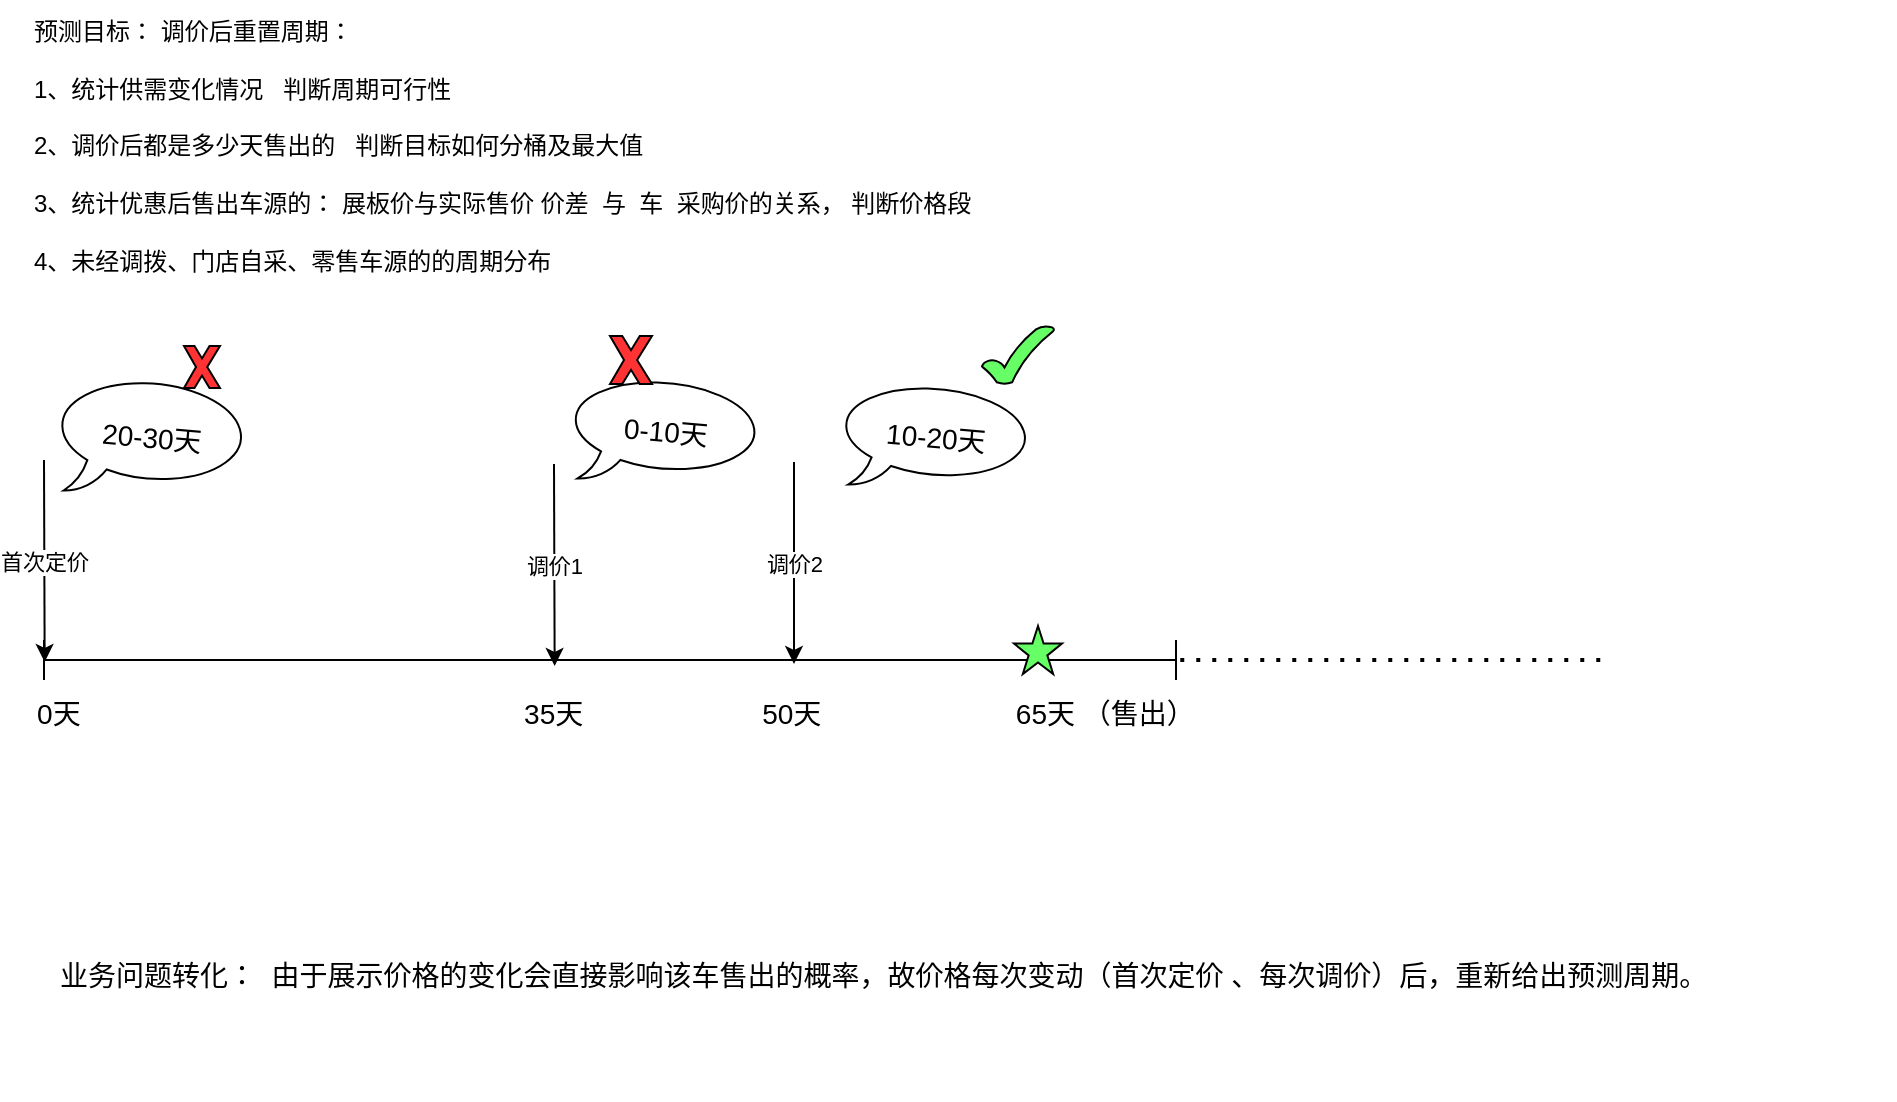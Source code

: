 <mxfile version="20.8.20" type="github">
  <diagram name="第 1 页" id="tffvoCzg-qfJbZ5mcpD_">
    <mxGraphModel dx="1058" dy="492" grid="0" gridSize="10" guides="1" tooltips="1" connect="0" arrows="1" fold="1" page="1" pageScale="1" pageWidth="4681" pageHeight="3300" math="0" shadow="0">
      <root>
        <mxCell id="0" />
        <mxCell id="1" parent="0" />
        <mxCell id="4fyiVSz0k1n7hgALqca6-2" value="预测目标： 调价后重置周期：&lt;br&gt;&lt;br&gt;1、统计供需变化情况&amp;nbsp; &amp;nbsp;判断周期可行性&lt;br&gt;&lt;br&gt;2、调价后都是多少天售出的&amp;nbsp; &amp;nbsp;判断目标如何分桶及最大值&lt;br&gt;&lt;br&gt;3、统计优惠后售出车源的： 展板价与实际售价 价差&amp;nbsp; 与&amp;nbsp; 车&amp;nbsp; 采购价的关系， 判断价格段&lt;br&gt;&lt;br&gt;4、未经调拨、门店自采、零售车源的的周期分布" style="text;html=1;strokeColor=none;fillColor=none;align=left;verticalAlign=middle;whiteSpace=wrap;rounded=0;" vertex="1" parent="1">
          <mxGeometry x="151" y="46" width="932" height="145" as="geometry" />
        </mxCell>
        <mxCell id="4fyiVSz0k1n7hgALqca6-3" value="" style="shape=crossbar;whiteSpace=wrap;html=1;rounded=1;" vertex="1" parent="1">
          <mxGeometry x="158" y="366" width="566" height="20" as="geometry" />
        </mxCell>
        <mxCell id="4fyiVSz0k1n7hgALqca6-8" value="" style="endArrow=classic;html=1;rounded=0;entryX=0.131;entryY=0.55;entryDx=0;entryDy=0;entryPerimeter=0;" edge="1" parent="1">
          <mxGeometry relative="1" as="geometry">
            <mxPoint x="413" y="278" as="sourcePoint" />
            <mxPoint x="413.329" y="379" as="targetPoint" />
          </mxGeometry>
        </mxCell>
        <mxCell id="4fyiVSz0k1n7hgALqca6-9" value="调价1" style="edgeLabel;resizable=0;html=1;align=center;verticalAlign=middle;" connectable="0" vertex="1" parent="4fyiVSz0k1n7hgALqca6-8">
          <mxGeometry relative="1" as="geometry" />
        </mxCell>
        <mxCell id="4fyiVSz0k1n7hgALqca6-10" value="" style="endArrow=classic;html=1;rounded=0;entryX=0.131;entryY=0.55;entryDx=0;entryDy=0;entryPerimeter=0;" edge="1" parent="1">
          <mxGeometry relative="1" as="geometry">
            <mxPoint x="533" y="277" as="sourcePoint" />
            <mxPoint x="533" y="378" as="targetPoint" />
          </mxGeometry>
        </mxCell>
        <mxCell id="4fyiVSz0k1n7hgALqca6-11" value="调价2" style="edgeLabel;resizable=0;html=1;align=center;verticalAlign=middle;" connectable="0" vertex="1" parent="4fyiVSz0k1n7hgALqca6-10">
          <mxGeometry relative="1" as="geometry" />
        </mxCell>
        <mxCell id="4fyiVSz0k1n7hgALqca6-16" value="" style="endArrow=classic;html=1;rounded=0;entryX=0.131;entryY=0.55;entryDx=0;entryDy=0;entryPerimeter=0;" edge="1" parent="1">
          <mxGeometry relative="1" as="geometry">
            <mxPoint x="158" y="276" as="sourcePoint" />
            <mxPoint x="158.329" y="377" as="targetPoint" />
          </mxGeometry>
        </mxCell>
        <mxCell id="4fyiVSz0k1n7hgALqca6-17" value="首次定价" style="edgeLabel;resizable=0;html=1;align=center;verticalAlign=middle;" connectable="0" vertex="1" parent="4fyiVSz0k1n7hgALqca6-16">
          <mxGeometry relative="1" as="geometry" />
        </mxCell>
        <mxCell id="4fyiVSz0k1n7hgALqca6-18" value="&lt;font style=&quot;font-size: 14px;&quot;&gt;业务问题转化：&amp;nbsp; 由于展示价格的变化会直接影响该车售出的概率，故价格每次变动（首次定价 、每次调价）后，重新给出预测周期。&lt;/font&gt;" style="text;html=1;strokeColor=none;fillColor=none;align=left;verticalAlign=middle;whiteSpace=wrap;rounded=0;" vertex="1" parent="1">
          <mxGeometry x="164" y="471" width="842" height="125" as="geometry" />
        </mxCell>
        <mxCell id="4fyiVSz0k1n7hgALqca6-19" value="20-30天" style="whiteSpace=wrap;html=1;shape=mxgraph.basic.oval_callout;fontSize=14;rotation=5;" vertex="1" parent="1">
          <mxGeometry x="162" y="235" width="100" height="60" as="geometry" />
        </mxCell>
        <mxCell id="4fyiVSz0k1n7hgALqca6-20" value="0-10天" style="whiteSpace=wrap;html=1;shape=mxgraph.basic.oval_callout;fontSize=14;rotation=5;" vertex="1" parent="1">
          <mxGeometry x="418.74" y="234.99" width="100" height="54" as="geometry" />
        </mxCell>
        <mxCell id="4fyiVSz0k1n7hgALqca6-21" value="" style="endArrow=none;dashed=1;html=1;dashPattern=1 3;strokeWidth=2;rounded=0;exitX=0.991;exitY=0.65;exitDx=0;exitDy=0;exitPerimeter=0;" edge="1" parent="1">
          <mxGeometry width="50" height="50" relative="1" as="geometry">
            <mxPoint x="726.13" y="376" as="sourcePoint" />
            <mxPoint x="938" y="376" as="targetPoint" />
          </mxGeometry>
        </mxCell>
        <mxCell id="4fyiVSz0k1n7hgALqca6-24" value="10-20天" style="whiteSpace=wrap;html=1;shape=mxgraph.basic.oval_callout;fontSize=14;rotation=5;" vertex="1" parent="1">
          <mxGeometry x="554" y="238" width="100" height="54" as="geometry" />
        </mxCell>
        <mxCell id="4fyiVSz0k1n7hgALqca6-25" value="" style="verticalLabelPosition=bottom;verticalAlign=top;html=1;shape=mxgraph.basic.x;fontSize=14;fillColor=#FF3333;" vertex="1" parent="1">
          <mxGeometry x="228" y="219" width="18" height="21" as="geometry" />
        </mxCell>
        <mxCell id="4fyiVSz0k1n7hgALqca6-26" value="" style="verticalLabelPosition=bottom;verticalAlign=top;html=1;shape=mxgraph.basic.x;fontSize=14;fillColor=#FF3333;" vertex="1" parent="1">
          <mxGeometry x="441" y="214" width="21" height="24" as="geometry" />
        </mxCell>
        <mxCell id="4fyiVSz0k1n7hgALqca6-27" value="" style="verticalLabelPosition=bottom;verticalAlign=top;html=1;shape=mxgraph.basic.tick;fontSize=14;fillColor=#66FF66;" vertex="1" parent="1">
          <mxGeometry x="627" y="209" width="36" height="29" as="geometry" />
        </mxCell>
        <mxCell id="4fyiVSz0k1n7hgALqca6-28" value="&amp;nbsp; &amp;nbsp; 0天&amp;nbsp; &amp;nbsp; &amp;nbsp; &amp;nbsp; &amp;nbsp; &amp;nbsp; &amp;nbsp; &amp;nbsp; &amp;nbsp; &amp;nbsp; &amp;nbsp; &amp;nbsp; &amp;nbsp; &amp;nbsp; &amp;nbsp; &amp;nbsp; &amp;nbsp; &amp;nbsp; &amp;nbsp; &amp;nbsp; &amp;nbsp; &amp;nbsp; &amp;nbsp; &amp;nbsp; &amp;nbsp; &amp;nbsp; &amp;nbsp; &amp;nbsp; &amp;nbsp;35天&amp;nbsp; &amp;nbsp; &amp;nbsp; &amp;nbsp; &amp;nbsp; &amp;nbsp; &amp;nbsp; &amp;nbsp; &amp;nbsp; &amp;nbsp; &amp;nbsp; &amp;nbsp;50天&amp;nbsp; &amp;nbsp; &amp;nbsp; &amp;nbsp; &amp;nbsp; &amp;nbsp; &amp;nbsp; &amp;nbsp; &amp;nbsp; &amp;nbsp; &amp;nbsp; &amp;nbsp; &amp;nbsp;65天 （售出）" style="text;html=1;strokeColor=none;fillColor=none;align=left;verticalAlign=middle;whiteSpace=wrap;rounded=0;fontSize=14;" vertex="1" parent="1">
          <mxGeometry x="137" y="388" width="725" height="30" as="geometry" />
        </mxCell>
        <mxCell id="4fyiVSz0k1n7hgALqca6-29" value="" style="verticalLabelPosition=bottom;verticalAlign=top;html=1;shape=mxgraph.basic.star;fontSize=14;fillColor=#66FF66;" vertex="1" parent="1">
          <mxGeometry x="643" y="359" width="24" height="24" as="geometry" />
        </mxCell>
      </root>
    </mxGraphModel>
  </diagram>
</mxfile>
